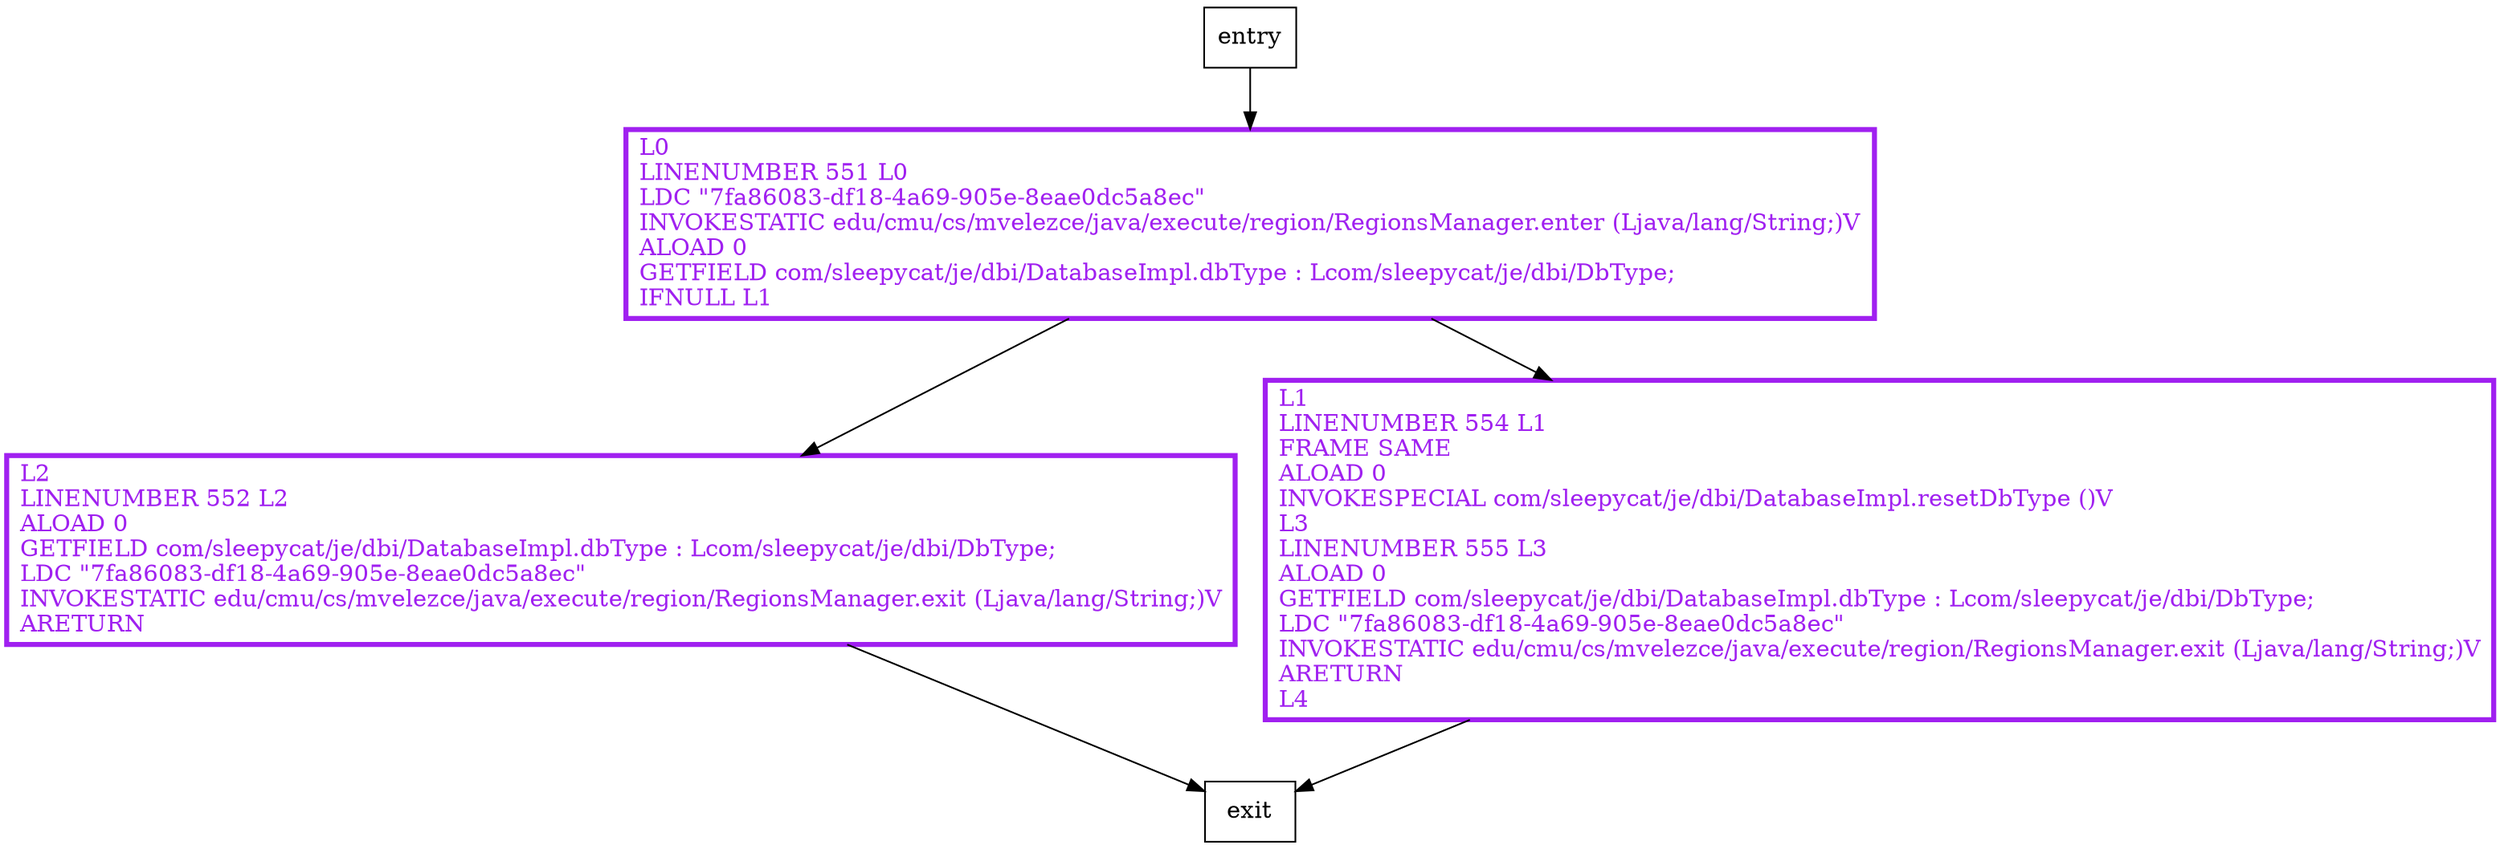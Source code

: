 digraph getDbType {
node [shape=record];
669114325 [label="L2\lLINENUMBER 552 L2\lALOAD 0\lGETFIELD com/sleepycat/je/dbi/DatabaseImpl.dbType : Lcom/sleepycat/je/dbi/DbType;\lLDC \"7fa86083-df18-4a69-905e-8eae0dc5a8ec\"\lINVOKESTATIC edu/cmu/cs/mvelezce/java/execute/region/RegionsManager.exit (Ljava/lang/String;)V\lARETURN\l"];
226767773 [label="L0\lLINENUMBER 551 L0\lLDC \"7fa86083-df18-4a69-905e-8eae0dc5a8ec\"\lINVOKESTATIC edu/cmu/cs/mvelezce/java/execute/region/RegionsManager.enter (Ljava/lang/String;)V\lALOAD 0\lGETFIELD com/sleepycat/je/dbi/DatabaseImpl.dbType : Lcom/sleepycat/je/dbi/DbType;\lIFNULL L1\l"];
644313418 [label="L1\lLINENUMBER 554 L1\lFRAME SAME\lALOAD 0\lINVOKESPECIAL com/sleepycat/je/dbi/DatabaseImpl.resetDbType ()V\lL3\lLINENUMBER 555 L3\lALOAD 0\lGETFIELD com/sleepycat/je/dbi/DatabaseImpl.dbType : Lcom/sleepycat/je/dbi/DbType;\lLDC \"7fa86083-df18-4a69-905e-8eae0dc5a8ec\"\lINVOKESTATIC edu/cmu/cs/mvelezce/java/execute/region/RegionsManager.exit (Ljava/lang/String;)V\lARETURN\lL4\l"];
entry;
exit;
entry -> 226767773
669114325 -> exit
226767773 -> 669114325
226767773 -> 644313418
644313418 -> exit
669114325[fontcolor="purple", penwidth=3, color="purple"];
226767773[fontcolor="purple", penwidth=3, color="purple"];
644313418[fontcolor="purple", penwidth=3, color="purple"];
}
